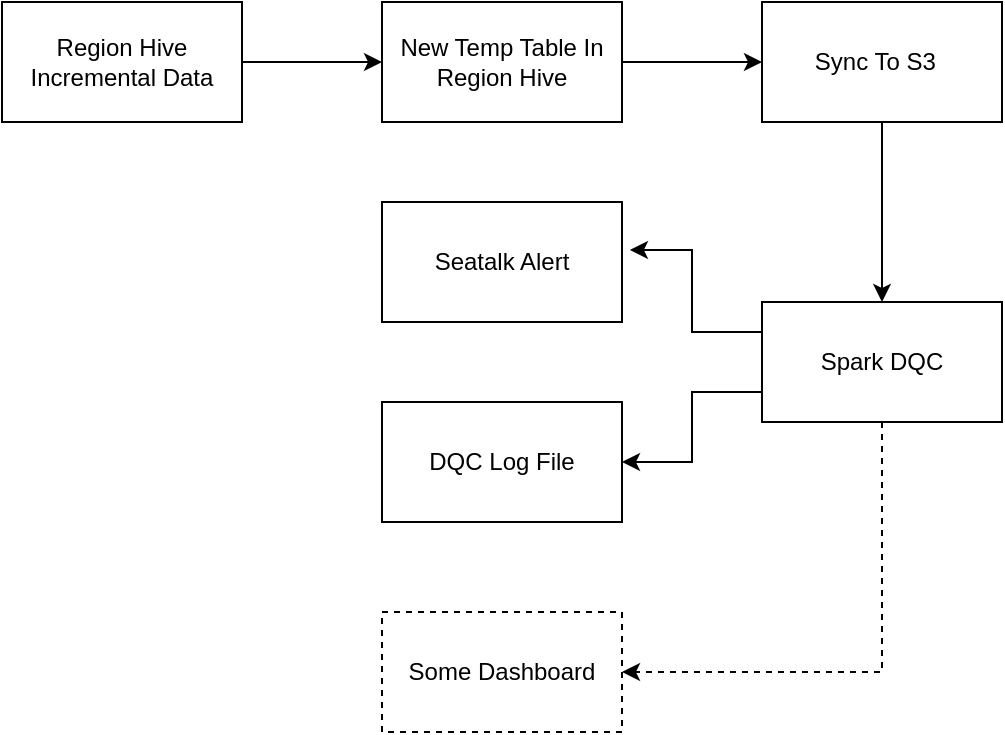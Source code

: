<mxfile version="20.6.0" type="github">
  <diagram id="NH2aNnyyHRnLHomX9WIA" name="第 1 页">
    <mxGraphModel dx="1234" dy="666" grid="1" gridSize="10" guides="1" tooltips="1" connect="1" arrows="1" fold="1" page="1" pageScale="1" pageWidth="827" pageHeight="1169" math="0" shadow="0">
      <root>
        <mxCell id="0" />
        <mxCell id="1" parent="0" />
        <mxCell id="PXlvr3E9Jeof-VtC2QAi-3" style="edgeStyle=orthogonalEdgeStyle;rounded=0;orthogonalLoop=1;jettySize=auto;html=1;exitX=1;exitY=0.5;exitDx=0;exitDy=0;entryX=0;entryY=0.5;entryDx=0;entryDy=0;" edge="1" parent="1" source="PXlvr3E9Jeof-VtC2QAi-1" target="PXlvr3E9Jeof-VtC2QAi-2">
          <mxGeometry relative="1" as="geometry" />
        </mxCell>
        <mxCell id="PXlvr3E9Jeof-VtC2QAi-1" value="Region Hive&lt;br&gt;Incremental Data" style="rounded=0;whiteSpace=wrap;html=1;" vertex="1" parent="1">
          <mxGeometry x="140" y="220" width="120" height="60" as="geometry" />
        </mxCell>
        <mxCell id="PXlvr3E9Jeof-VtC2QAi-5" style="edgeStyle=orthogonalEdgeStyle;rounded=0;orthogonalLoop=1;jettySize=auto;html=1;exitX=1;exitY=0.5;exitDx=0;exitDy=0;entryX=0;entryY=0.5;entryDx=0;entryDy=0;" edge="1" parent="1" source="PXlvr3E9Jeof-VtC2QAi-2" target="PXlvr3E9Jeof-VtC2QAi-4">
          <mxGeometry relative="1" as="geometry" />
        </mxCell>
        <mxCell id="PXlvr3E9Jeof-VtC2QAi-2" value="New Temp Table In Region Hive" style="rounded=0;whiteSpace=wrap;html=1;" vertex="1" parent="1">
          <mxGeometry x="330" y="220" width="120" height="60" as="geometry" />
        </mxCell>
        <mxCell id="PXlvr3E9Jeof-VtC2QAi-8" style="edgeStyle=orthogonalEdgeStyle;rounded=0;orthogonalLoop=1;jettySize=auto;html=1;exitX=0.5;exitY=1;exitDx=0;exitDy=0;" edge="1" parent="1" source="PXlvr3E9Jeof-VtC2QAi-4" target="PXlvr3E9Jeof-VtC2QAi-6">
          <mxGeometry relative="1" as="geometry" />
        </mxCell>
        <mxCell id="PXlvr3E9Jeof-VtC2QAi-4" value="Sync To S3&amp;nbsp;&amp;nbsp;" style="rounded=0;whiteSpace=wrap;html=1;" vertex="1" parent="1">
          <mxGeometry x="520" y="220" width="120" height="60" as="geometry" />
        </mxCell>
        <mxCell id="PXlvr3E9Jeof-VtC2QAi-11" style="edgeStyle=orthogonalEdgeStyle;rounded=0;orthogonalLoop=1;jettySize=auto;html=1;exitX=0;exitY=0.25;exitDx=0;exitDy=0;entryX=1.033;entryY=0.4;entryDx=0;entryDy=0;entryPerimeter=0;" edge="1" parent="1" source="PXlvr3E9Jeof-VtC2QAi-6" target="PXlvr3E9Jeof-VtC2QAi-7">
          <mxGeometry relative="1" as="geometry" />
        </mxCell>
        <mxCell id="PXlvr3E9Jeof-VtC2QAi-12" style="edgeStyle=orthogonalEdgeStyle;rounded=0;orthogonalLoop=1;jettySize=auto;html=1;exitX=0;exitY=0.75;exitDx=0;exitDy=0;entryX=1;entryY=0.5;entryDx=0;entryDy=0;" edge="1" parent="1" source="PXlvr3E9Jeof-VtC2QAi-6" target="PXlvr3E9Jeof-VtC2QAi-10">
          <mxGeometry relative="1" as="geometry" />
        </mxCell>
        <mxCell id="PXlvr3E9Jeof-VtC2QAi-14" style="edgeStyle=orthogonalEdgeStyle;rounded=0;orthogonalLoop=1;jettySize=auto;html=1;exitX=0.5;exitY=1;exitDx=0;exitDy=0;entryX=1;entryY=0.5;entryDx=0;entryDy=0;dashed=1;" edge="1" parent="1" source="PXlvr3E9Jeof-VtC2QAi-6" target="PXlvr3E9Jeof-VtC2QAi-13">
          <mxGeometry relative="1" as="geometry" />
        </mxCell>
        <mxCell id="PXlvr3E9Jeof-VtC2QAi-6" value="Spark DQC" style="rounded=0;whiteSpace=wrap;html=1;" vertex="1" parent="1">
          <mxGeometry x="520" y="370" width="120" height="60" as="geometry" />
        </mxCell>
        <mxCell id="PXlvr3E9Jeof-VtC2QAi-7" value="Seatalk Alert" style="rounded=0;whiteSpace=wrap;html=1;" vertex="1" parent="1">
          <mxGeometry x="330" y="320" width="120" height="60" as="geometry" />
        </mxCell>
        <mxCell id="PXlvr3E9Jeof-VtC2QAi-10" value="DQC Log File&lt;br&gt;" style="rounded=0;whiteSpace=wrap;html=1;" vertex="1" parent="1">
          <mxGeometry x="330" y="420" width="120" height="60" as="geometry" />
        </mxCell>
        <mxCell id="PXlvr3E9Jeof-VtC2QAi-13" value="Some Dashboard" style="rounded=0;whiteSpace=wrap;html=1;dashed=1;" vertex="1" parent="1">
          <mxGeometry x="330" y="525" width="120" height="60" as="geometry" />
        </mxCell>
      </root>
    </mxGraphModel>
  </diagram>
</mxfile>
